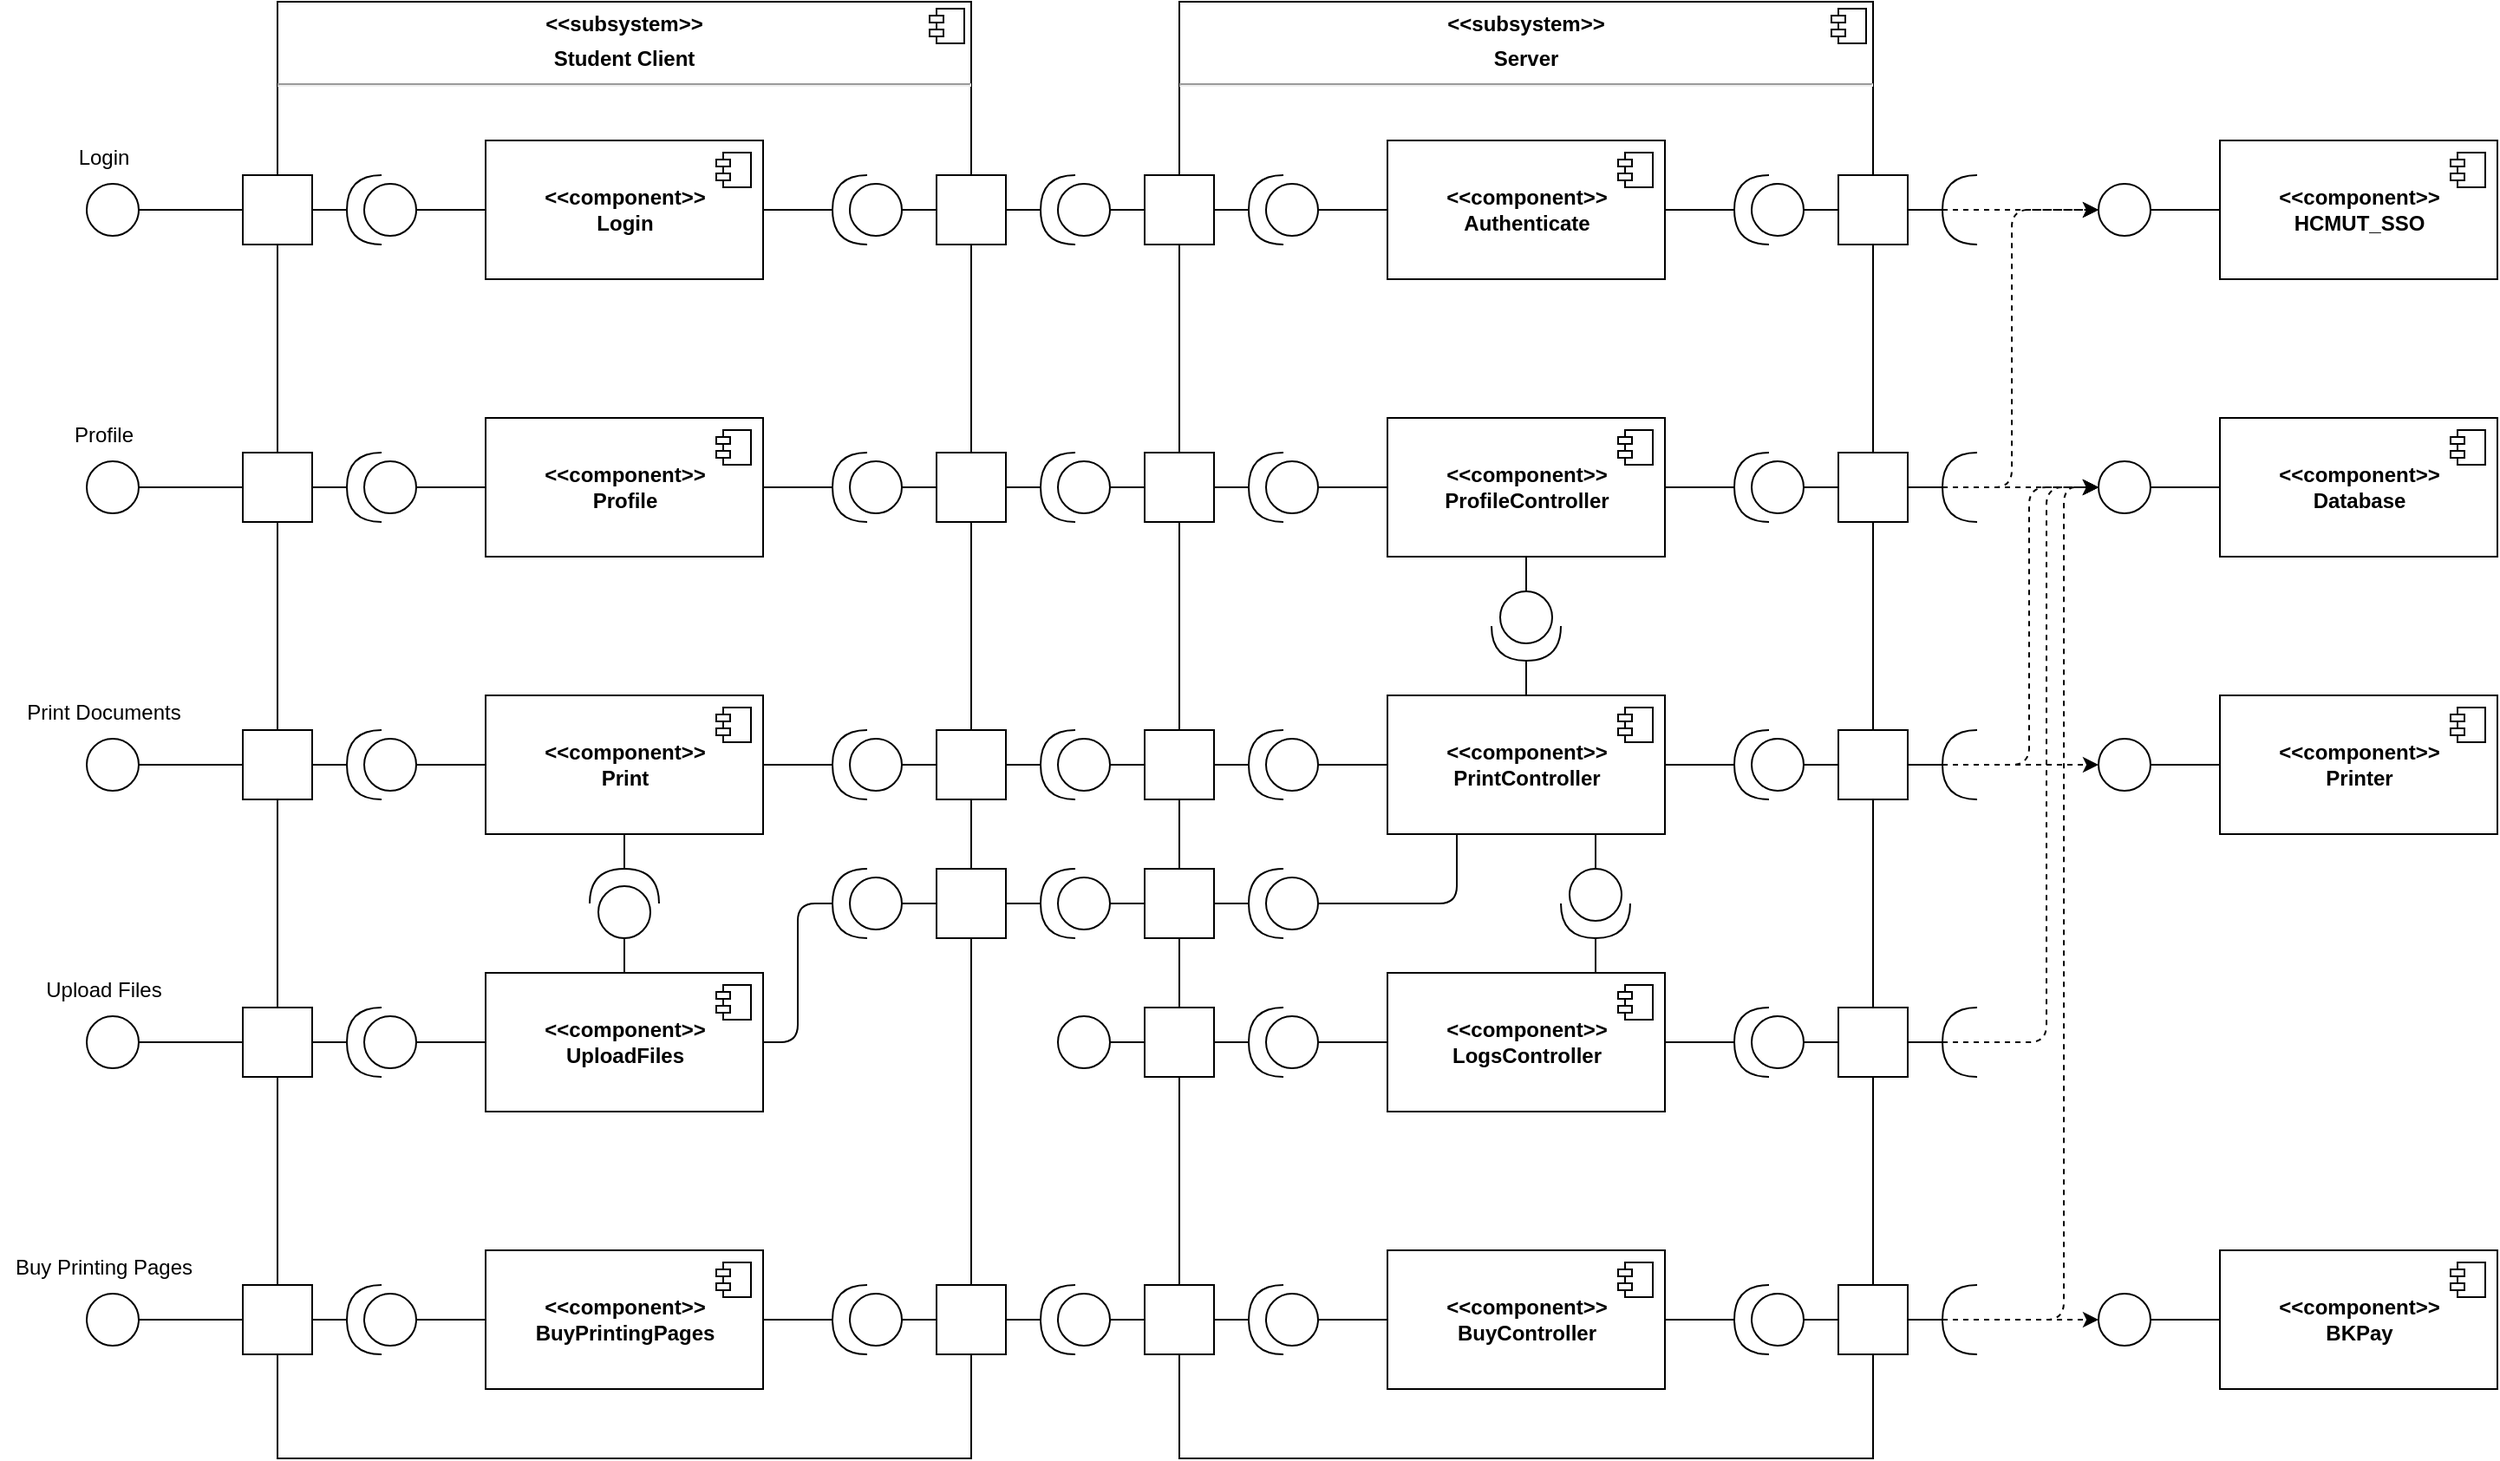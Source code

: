 <mxfile>
    <diagram id="AXV27YU2HHuoatuzpgJH" name="Page-1">
        <mxGraphModel dx="1357" dy="985" grid="1" gridSize="10" guides="1" tooltips="1" connect="1" arrows="1" fold="1" page="1" pageScale="1" pageWidth="850" pageHeight="1100" math="0" shadow="0">
            <root>
                <mxCell id="0"/>
                <mxCell id="1" parent="0"/>
                <mxCell id="79" value="&lt;p style=&quot;margin:0px;margin-top:6px;text-align:center;&quot;&gt;&lt;b&gt;&amp;lt;&amp;lt;subsystem&amp;gt;&amp;gt;&lt;/b&gt;&lt;/p&gt;&lt;p style=&quot;margin:0px;margin-top:6px;text-align:center;&quot;&gt;&lt;b&gt;Server&lt;/b&gt;&lt;/p&gt;&lt;hr&gt;&lt;p style=&quot;margin:0px;margin-left:8px;&quot;&gt;&lt;br&gt;&lt;/p&gt;" style="align=left;overflow=fill;html=1;dropTarget=0;fillColor=none;" parent="1" vertex="1">
                    <mxGeometry x="680" y="200" width="400" height="840" as="geometry"/>
                </mxCell>
                <mxCell id="80" value="" style="shape=component;jettyWidth=8;jettyHeight=4;" parent="79" vertex="1">
                    <mxGeometry x="1" width="20" height="20" relative="1" as="geometry">
                        <mxPoint x="-24" y="4" as="offset"/>
                    </mxGeometry>
                </mxCell>
                <mxCell id="24" value="&lt;p style=&quot;margin:0px;margin-top:6px;text-align:center;&quot;&gt;&lt;b&gt;&amp;lt;&amp;lt;subsystem&amp;gt;&amp;gt;&lt;/b&gt;&lt;/p&gt;&lt;p style=&quot;margin:0px;margin-top:6px;text-align:center;&quot;&gt;&lt;b&gt;Student Client&lt;/b&gt;&lt;/p&gt;&lt;hr&gt;&lt;p style=&quot;margin:0px;margin-left:8px;&quot;&gt;&lt;br&gt;&lt;/p&gt;" style="align=left;overflow=fill;html=1;dropTarget=0;fillColor=none;" parent="1" vertex="1">
                    <mxGeometry x="160" y="200" width="400" height="840" as="geometry"/>
                </mxCell>
                <mxCell id="25" value="" style="shape=component;jettyWidth=8;jettyHeight=4;" parent="24" vertex="1">
                    <mxGeometry x="1" width="20" height="20" relative="1" as="geometry">
                        <mxPoint x="-24" y="4" as="offset"/>
                    </mxGeometry>
                </mxCell>
                <mxCell id="163" style="edgeStyle=none;html=1;exitX=1;exitY=0.5;exitDx=0;exitDy=0;entryX=1;entryY=0.5;entryDx=0;entryDy=0;entryPerimeter=0;endArrow=none;endFill=0;" parent="1" source="26" target="157" edge="1">
                    <mxGeometry relative="1" as="geometry"/>
                </mxCell>
                <mxCell id="26" value="&lt;b&gt;&amp;lt;&amp;lt;component&amp;gt;&amp;gt;&lt;br&gt;Profile&lt;br&gt;&lt;/b&gt;" style="html=1;dropTarget=0;fillColor=default;" parent="1" vertex="1">
                    <mxGeometry x="280" y="440" width="160" height="80" as="geometry"/>
                </mxCell>
                <mxCell id="27" value="" style="shape=module;jettyWidth=8;jettyHeight=4;fillColor=none;" parent="26" vertex="1">
                    <mxGeometry x="1" width="20" height="20" relative="1" as="geometry">
                        <mxPoint x="-27" y="7" as="offset"/>
                    </mxGeometry>
                </mxCell>
                <mxCell id="85" style="edgeStyle=none;html=1;exitX=0;exitY=0.5;exitDx=0;exitDy=0;entryX=1;entryY=0.5;entryDx=0;entryDy=0;endArrow=none;endFill=0;" parent="1" source="53" target="81" edge="1">
                    <mxGeometry relative="1" as="geometry"/>
                </mxCell>
                <mxCell id="119" style="edgeStyle=none;html=1;exitX=1;exitY=0.5;exitDx=0;exitDy=0;entryX=1;entryY=0.5;entryDx=0;entryDy=0;entryPerimeter=0;endArrow=none;endFill=0;" parent="1" source="53" target="111" edge="1">
                    <mxGeometry relative="1" as="geometry"/>
                </mxCell>
                <mxCell id="53" value="&lt;b&gt;&amp;lt;&amp;lt;component&amp;gt;&amp;gt;&lt;br&gt;Login&lt;br&gt;&lt;/b&gt;" style="html=1;dropTarget=0;fillColor=default;" parent="1" vertex="1">
                    <mxGeometry x="280" y="280" width="160" height="80" as="geometry"/>
                </mxCell>
                <mxCell id="54" value="" style="shape=module;jettyWidth=8;jettyHeight=4;fillColor=none;" parent="53" vertex="1">
                    <mxGeometry x="1" width="20" height="20" relative="1" as="geometry">
                        <mxPoint x="-27" y="7" as="offset"/>
                    </mxGeometry>
                </mxCell>
                <mxCell id="0az15OCpwKRw76ZzJZ8A-278" style="edgeStyle=none;html=1;exitX=1;exitY=0.5;exitDx=0;exitDy=0;entryX=1;entryY=0.5;entryDx=0;entryDy=0;entryPerimeter=0;endArrow=none;endFill=0;" parent="1" source="55" target="0az15OCpwKRw76ZzJZ8A-273" edge="1">
                    <mxGeometry relative="1" as="geometry">
                        <Array as="points">
                            <mxPoint x="460" y="800"/>
                            <mxPoint x="460" y="720"/>
                        </Array>
                    </mxGeometry>
                </mxCell>
                <mxCell id="55" value="&lt;b&gt;&amp;lt;&amp;lt;component&amp;gt;&amp;gt;&lt;br&gt;UploadFiles&lt;br&gt;&lt;/b&gt;" style="html=1;dropTarget=0;fillColor=default;" parent="1" vertex="1">
                    <mxGeometry x="280" y="760" width="160" height="80" as="geometry"/>
                </mxCell>
                <mxCell id="56" value="" style="shape=module;jettyWidth=8;jettyHeight=4;fillColor=none;" parent="55" vertex="1">
                    <mxGeometry x="1" width="20" height="20" relative="1" as="geometry">
                        <mxPoint x="-27" y="7" as="offset"/>
                    </mxGeometry>
                </mxCell>
                <mxCell id="235" style="edgeStyle=none;html=1;exitX=1;exitY=0.5;exitDx=0;exitDy=0;entryX=1;entryY=0.5;entryDx=0;entryDy=0;entryPerimeter=0;endArrow=none;endFill=0;" parent="1" source="57" target="230" edge="1">
                    <mxGeometry relative="1" as="geometry"/>
                </mxCell>
                <mxCell id="57" value="&lt;b&gt;&amp;lt;&amp;lt;component&amp;gt;&amp;gt;&lt;br&gt;BuyPrintingPages&lt;br&gt;&lt;/b&gt;" style="html=1;dropTarget=0;fillColor=default;" parent="1" vertex="1">
                    <mxGeometry x="280" y="920" width="160" height="80" as="geometry"/>
                </mxCell>
                <mxCell id="58" value="" style="shape=module;jettyWidth=8;jettyHeight=4;fillColor=none;" parent="57" vertex="1">
                    <mxGeometry x="1" width="20" height="20" relative="1" as="geometry">
                        <mxPoint x="-27" y="7" as="offset"/>
                    </mxGeometry>
                </mxCell>
                <mxCell id="59" value="&lt;b&gt;&amp;lt;&amp;lt;component&amp;gt;&amp;gt;&lt;br&gt;Printer&lt;br&gt;&lt;/b&gt;" style="html=1;dropTarget=0;fillColor=default;" parent="1" vertex="1">
                    <mxGeometry x="1280" y="600" width="160" height="80" as="geometry"/>
                </mxCell>
                <mxCell id="60" value="" style="shape=module;jettyWidth=8;jettyHeight=4;fillColor=none;" parent="59" vertex="1">
                    <mxGeometry x="1" width="20" height="20" relative="1" as="geometry">
                        <mxPoint x="-27" y="7" as="offset"/>
                    </mxGeometry>
                </mxCell>
                <mxCell id="63" value="&lt;b&gt;&amp;lt;&amp;lt;component&amp;gt;&amp;gt;&lt;br&gt;HCMUT_SSO&lt;br&gt;&lt;/b&gt;" style="html=1;dropTarget=0;fillColor=default;" parent="1" vertex="1">
                    <mxGeometry x="1280" y="280" width="160" height="80" as="geometry"/>
                </mxCell>
                <mxCell id="64" value="" style="shape=module;jettyWidth=8;jettyHeight=4;fillColor=none;" parent="63" vertex="1">
                    <mxGeometry x="1" width="20" height="20" relative="1" as="geometry">
                        <mxPoint x="-27" y="7" as="offset"/>
                    </mxGeometry>
                </mxCell>
                <mxCell id="77" value="&lt;b&gt;&amp;lt;&amp;lt;component&amp;gt;&amp;gt;&lt;br&gt;Database&lt;br&gt;&lt;/b&gt;" style="html=1;dropTarget=0;fillColor=default;" parent="1" vertex="1">
                    <mxGeometry x="1280" y="440" width="160" height="80" as="geometry"/>
                </mxCell>
                <mxCell id="78" value="" style="shape=module;jettyWidth=8;jettyHeight=4;fillColor=none;" parent="77" vertex="1">
                    <mxGeometry x="1" width="20" height="20" relative="1" as="geometry">
                        <mxPoint x="-27" y="7" as="offset"/>
                    </mxGeometry>
                </mxCell>
                <mxCell id="81" value="" style="ellipse;fillColor=default;" parent="1" vertex="1">
                    <mxGeometry x="210" y="305" width="30" height="30" as="geometry"/>
                </mxCell>
                <mxCell id="103" style="edgeStyle=none;html=1;exitX=1;exitY=0.5;exitDx=0;exitDy=0;entryX=1;entryY=0.5;entryDx=0;entryDy=0;entryPerimeter=0;endArrow=none;endFill=0;" parent="1" source="83" target="102" edge="1">
                    <mxGeometry relative="1" as="geometry"/>
                </mxCell>
                <mxCell id="83" value="" style="fontStyle=0;labelPosition=right;verticalLabelPosition=middle;align=left;verticalAlign=middle;spacingLeft=2;fillColor=default;" parent="1" vertex="1">
                    <mxGeometry x="140" y="300" width="40" height="40" as="geometry"/>
                </mxCell>
                <mxCell id="87" style="edgeStyle=none;html=1;exitX=1;exitY=0.5;exitDx=0;exitDy=0;entryX=0;entryY=0.5;entryDx=0;entryDy=0;endArrow=none;endFill=0;" parent="1" source="86" target="83" edge="1">
                    <mxGeometry relative="1" as="geometry"/>
                </mxCell>
                <mxCell id="86" value="" style="ellipse;fillColor=default;" parent="1" vertex="1">
                    <mxGeometry x="50" y="305" width="30" height="30" as="geometry"/>
                </mxCell>
                <mxCell id="89" value="Login" style="text;html=1;strokeColor=none;fillColor=none;align=center;verticalAlign=middle;whiteSpace=wrap;rounded=0;" parent="1" vertex="1">
                    <mxGeometry x="20" y="280" width="80" height="20" as="geometry"/>
                </mxCell>
                <mxCell id="131" style="edgeStyle=none;html=1;exitX=1;exitY=0.5;exitDx=0;exitDy=0;entryX=1;entryY=0.5;entryDx=0;entryDy=0;entryPerimeter=0;endArrow=none;endFill=0;" parent="1" source="90" target="129" edge="1">
                    <mxGeometry relative="1" as="geometry"/>
                </mxCell>
                <mxCell id="90" value="&lt;b&gt;&amp;lt;&amp;lt;component&amp;gt;&amp;gt;&lt;br&gt;Authenticate&lt;br&gt;&lt;/b&gt;" style="html=1;dropTarget=0;fillColor=default;" parent="1" vertex="1">
                    <mxGeometry x="800" y="280" width="160" height="80" as="geometry"/>
                </mxCell>
                <mxCell id="91" value="" style="shape=module;jettyWidth=8;jettyHeight=4;fillColor=none;" parent="90" vertex="1">
                    <mxGeometry x="1" width="20" height="20" relative="1" as="geometry">
                        <mxPoint x="-27" y="7" as="offset"/>
                    </mxGeometry>
                </mxCell>
                <mxCell id="146" style="edgeStyle=none;html=1;exitX=1;exitY=0.5;exitDx=0;exitDy=0;entryX=1;entryY=0.5;entryDx=0;entryDy=0;entryPerimeter=0;endArrow=none;endFill=0;" parent="1" source="92" target="138" edge="1">
                    <mxGeometry relative="1" as="geometry"/>
                </mxCell>
                <mxCell id="SMp1LWV9cQDmy58j6l2P-280" style="edgeStyle=none;html=1;exitX=0.5;exitY=1;exitDx=0;exitDy=0;entryX=0.5;entryY=0;entryDx=0;entryDy=0;endArrow=none;endFill=0;" edge="1" parent="1" source="92" target="SMp1LWV9cQDmy58j6l2P-277">
                    <mxGeometry relative="1" as="geometry"/>
                </mxCell>
                <mxCell id="92" value="&lt;b&gt;&amp;lt;&amp;lt;component&amp;gt;&amp;gt;&lt;br&gt;ProfileController&lt;br&gt;&lt;/b&gt;" style="html=1;dropTarget=0;fillColor=default;" parent="1" vertex="1">
                    <mxGeometry x="800" y="440" width="160" height="80" as="geometry"/>
                </mxCell>
                <mxCell id="93" value="" style="shape=module;jettyWidth=8;jettyHeight=4;fillColor=none;" parent="92" vertex="1">
                    <mxGeometry x="1" width="20" height="20" relative="1" as="geometry">
                        <mxPoint x="-27" y="7" as="offset"/>
                    </mxGeometry>
                </mxCell>
                <mxCell id="208" style="edgeStyle=none;html=1;exitX=1;exitY=0.5;exitDx=0;exitDy=0;entryX=1;entryY=0.5;entryDx=0;entryDy=0;entryPerimeter=0;endArrow=none;endFill=0;" parent="1" source="96" target="202" edge="1">
                    <mxGeometry relative="1" as="geometry"/>
                </mxCell>
                <mxCell id="250" style="edgeStyle=none;html=1;exitX=0.5;exitY=1;exitDx=0;exitDy=0;entryX=1;entryY=0.5;entryDx=0;entryDy=0;entryPerimeter=0;endArrow=none;endFill=0;" parent="1" source="96" target="249" edge="1">
                    <mxGeometry relative="1" as="geometry"/>
                </mxCell>
                <mxCell id="96" value="&lt;b&gt;&amp;lt;&amp;lt;component&amp;gt;&amp;gt;&lt;br&gt;Print&lt;br&gt;&lt;/b&gt;" style="html=1;dropTarget=0;fillColor=default;" parent="1" vertex="1">
                    <mxGeometry x="280" y="600" width="160" height="80" as="geometry"/>
                </mxCell>
                <mxCell id="97" value="" style="shape=module;jettyWidth=8;jettyHeight=4;fillColor=none;" parent="96" vertex="1">
                    <mxGeometry x="1" width="20" height="20" relative="1" as="geometry">
                        <mxPoint x="-27" y="7" as="offset"/>
                    </mxGeometry>
                </mxCell>
                <mxCell id="98" value="&lt;b&gt;&amp;lt;&amp;lt;component&amp;gt;&amp;gt;&lt;br&gt;BKPay&lt;br&gt;&lt;/b&gt;" style="html=1;dropTarget=0;fillColor=default;" parent="1" vertex="1">
                    <mxGeometry x="1280" y="920" width="160" height="80" as="geometry"/>
                </mxCell>
                <mxCell id="99" value="" style="shape=module;jettyWidth=8;jettyHeight=4;fillColor=none;" parent="98" vertex="1">
                    <mxGeometry x="1" width="20" height="20" relative="1" as="geometry">
                        <mxPoint x="-27" y="7" as="offset"/>
                    </mxGeometry>
                </mxCell>
                <mxCell id="2-fs6eQK2Ja-W9NaN3FV-267" style="edgeStyle=none;html=1;exitX=1;exitY=0.5;exitDx=0;exitDy=0;entryX=1;entryY=0.5;entryDx=0;entryDy=0;entryPerimeter=0;endArrow=none;endFill=0;" parent="1" source="100" target="215" edge="1">
                    <mxGeometry relative="1" as="geometry"/>
                </mxCell>
                <mxCell id="0az15OCpwKRw76ZzJZ8A-283" style="edgeStyle=none;html=1;exitX=0.25;exitY=1;exitDx=0;exitDy=0;entryX=1;entryY=0.5;entryDx=0;entryDy=0;endArrow=none;endFill=0;" parent="1" source="100" target="0az15OCpwKRw76ZzJZ8A-274" edge="1">
                    <mxGeometry relative="1" as="geometry">
                        <mxPoint x="840" y="700.0" as="targetPoint"/>
                        <Array as="points">
                            <mxPoint x="840" y="720"/>
                        </Array>
                    </mxGeometry>
                </mxCell>
                <mxCell id="1Eh9RuGfkaI3iVmWHoyD-279" style="edgeStyle=none;html=1;exitX=0.75;exitY=1;exitDx=0;exitDy=0;entryX=0.5;entryY=0;entryDx=0;entryDy=0;endArrow=none;endFill=0;" edge="1" parent="1" source="100" target="1Eh9RuGfkaI3iVmWHoyD-277">
                    <mxGeometry relative="1" as="geometry"/>
                </mxCell>
                <mxCell id="100" value="&lt;b&gt;&amp;lt;&amp;lt;component&amp;gt;&amp;gt;&lt;br&gt;PrintController&lt;br&gt;&lt;/b&gt;" style="html=1;dropTarget=0;fillColor=default;" parent="1" vertex="1">
                    <mxGeometry x="800" y="600" width="160" height="80" as="geometry"/>
                </mxCell>
                <mxCell id="101" value="" style="shape=module;jettyWidth=8;jettyHeight=4;fillColor=none;" parent="100" vertex="1">
                    <mxGeometry x="1" width="20" height="20" relative="1" as="geometry">
                        <mxPoint x="-27" y="7" as="offset"/>
                    </mxGeometry>
                </mxCell>
                <mxCell id="102" value="" style="shape=requiredInterface;html=1;verticalLabelPosition=bottom;sketch=0;fillColor=default;direction=west;" parent="1" vertex="1">
                    <mxGeometry x="200" y="300" width="20" height="40" as="geometry"/>
                </mxCell>
                <mxCell id="147" style="edgeStyle=none;html=1;exitX=1;exitY=0.5;exitDx=0;exitDy=0;entryX=0;entryY=0.5;entryDx=0;entryDy=0;endArrow=none;endFill=0;" parent="1" source="104" target="120" edge="1">
                    <mxGeometry relative="1" as="geometry"/>
                </mxCell>
                <mxCell id="104" value="" style="ellipse;fillColor=default;" parent="1" vertex="1">
                    <mxGeometry x="610" y="305" width="30" height="30" as="geometry"/>
                </mxCell>
                <mxCell id="105" style="edgeStyle=none;html=1;exitX=1;exitY=0.5;exitDx=0;exitDy=0;entryX=1;entryY=0.5;entryDx=0;entryDy=0;entryPerimeter=0;endArrow=none;endFill=0;" parent="1" source="106" target="110" edge="1">
                    <mxGeometry relative="1" as="geometry"/>
                </mxCell>
                <mxCell id="106" value="" style="fontStyle=0;labelPosition=right;verticalLabelPosition=middle;align=left;verticalAlign=middle;spacingLeft=2;fillColor=default;" parent="1" vertex="1">
                    <mxGeometry x="540" y="300" width="40" height="40" as="geometry"/>
                </mxCell>
                <mxCell id="107" style="edgeStyle=none;html=1;exitX=1;exitY=0.5;exitDx=0;exitDy=0;entryX=0;entryY=0.5;entryDx=0;entryDy=0;endArrow=none;endFill=0;" parent="1" source="108" target="106" edge="1">
                    <mxGeometry relative="1" as="geometry"/>
                </mxCell>
                <mxCell id="108" value="" style="ellipse;fillColor=default;" parent="1" vertex="1">
                    <mxGeometry x="490" y="305" width="30" height="30" as="geometry"/>
                </mxCell>
                <mxCell id="110" value="" style="shape=requiredInterface;html=1;verticalLabelPosition=bottom;sketch=0;fillColor=default;direction=west;" parent="1" vertex="1">
                    <mxGeometry x="600" y="300" width="20" height="40" as="geometry"/>
                </mxCell>
                <mxCell id="111" value="" style="shape=requiredInterface;html=1;verticalLabelPosition=bottom;sketch=0;fillColor=default;direction=west;" parent="1" vertex="1">
                    <mxGeometry x="480" y="300" width="20" height="40" as="geometry"/>
                </mxCell>
                <mxCell id="148" style="edgeStyle=none;html=1;exitX=1;exitY=0.5;exitDx=0;exitDy=0;entryX=1;entryY=0.5;entryDx=0;entryDy=0;entryPerimeter=0;endArrow=none;endFill=0;" parent="1" source="120" target="122" edge="1">
                    <mxGeometry relative="1" as="geometry"/>
                </mxCell>
                <mxCell id="120" value="" style="fontStyle=0;labelPosition=right;verticalLabelPosition=middle;align=left;verticalAlign=middle;spacingLeft=2;fillColor=default;" parent="1" vertex="1">
                    <mxGeometry x="660" y="300" width="40" height="40" as="geometry"/>
                </mxCell>
                <mxCell id="130" style="edgeStyle=none;html=1;exitX=1;exitY=0.5;exitDx=0;exitDy=0;endArrow=none;endFill=0;entryX=0;entryY=0.5;entryDx=0;entryDy=0;" parent="1" source="121" target="90" edge="1">
                    <mxGeometry relative="1" as="geometry">
                        <mxPoint x="640" y="360" as="targetPoint"/>
                    </mxGeometry>
                </mxCell>
                <mxCell id="121" value="" style="ellipse;fillColor=default;" parent="1" vertex="1">
                    <mxGeometry x="730" y="305" width="30" height="30" as="geometry"/>
                </mxCell>
                <mxCell id="122" value="" style="shape=requiredInterface;html=1;verticalLabelPosition=bottom;sketch=0;fillColor=default;direction=west;" parent="1" vertex="1">
                    <mxGeometry x="720" y="300" width="20" height="40" as="geometry"/>
                </mxCell>
                <mxCell id="132" style="edgeStyle=none;html=1;exitX=1;exitY=0.5;exitDx=0;exitDy=0;entryX=0;entryY=0.5;entryDx=0;entryDy=0;endArrow=none;endFill=0;" parent="1" source="123" target="63" edge="1">
                    <mxGeometry relative="1" as="geometry"/>
                </mxCell>
                <mxCell id="123" value="" style="ellipse;fillColor=default;" parent="1" vertex="1">
                    <mxGeometry x="1210" y="305" width="30" height="30" as="geometry"/>
                </mxCell>
                <mxCell id="124" style="edgeStyle=none;html=1;exitX=1;exitY=0.5;exitDx=0;exitDy=0;entryX=1;entryY=0.5;entryDx=0;entryDy=0;entryPerimeter=0;endArrow=none;endFill=0;" parent="1" source="125" target="128" edge="1">
                    <mxGeometry relative="1" as="geometry"/>
                </mxCell>
                <mxCell id="125" value="" style="fontStyle=0;labelPosition=right;verticalLabelPosition=middle;align=left;verticalAlign=middle;spacingLeft=2;fillColor=default;" parent="1" vertex="1">
                    <mxGeometry x="1060" y="300" width="40" height="40" as="geometry"/>
                </mxCell>
                <mxCell id="126" style="edgeStyle=none;html=1;exitX=1;exitY=0.5;exitDx=0;exitDy=0;entryX=0;entryY=0.5;entryDx=0;entryDy=0;endArrow=none;endFill=0;" parent="1" source="127" target="125" edge="1">
                    <mxGeometry relative="1" as="geometry"/>
                </mxCell>
                <mxCell id="127" value="" style="ellipse;fillColor=default;" parent="1" vertex="1">
                    <mxGeometry x="1010" y="305" width="30" height="30" as="geometry"/>
                </mxCell>
                <mxCell id="128" value="" style="shape=requiredInterface;html=1;verticalLabelPosition=bottom;sketch=0;fillColor=default;direction=west;" parent="1" vertex="1">
                    <mxGeometry x="1120" y="300" width="20" height="40" as="geometry"/>
                </mxCell>
                <mxCell id="129" value="" style="shape=requiredInterface;html=1;verticalLabelPosition=bottom;sketch=0;fillColor=default;direction=west;" parent="1" vertex="1">
                    <mxGeometry x="1000" y="300" width="20" height="40" as="geometry"/>
                </mxCell>
                <mxCell id="133" style="edgeStyle=none;html=1;exitX=1;exitY=0.5;exitDx=0;exitDy=0;entryX=1;entryY=0.5;entryDx=0;entryDy=0;entryPerimeter=0;endArrow=none;endFill=0;" parent="1" source="134" target="137" edge="1">
                    <mxGeometry relative="1" as="geometry"/>
                </mxCell>
                <mxCell id="134" value="" style="fontStyle=0;labelPosition=right;verticalLabelPosition=middle;align=left;verticalAlign=middle;spacingLeft=2;fillColor=default;" parent="1" vertex="1">
                    <mxGeometry x="1060" y="460" width="40" height="40" as="geometry"/>
                </mxCell>
                <mxCell id="135" style="edgeStyle=none;html=1;exitX=1;exitY=0.5;exitDx=0;exitDy=0;entryX=0;entryY=0.5;entryDx=0;entryDy=0;endArrow=none;endFill=0;" parent="1" source="136" target="134" edge="1">
                    <mxGeometry relative="1" as="geometry"/>
                </mxCell>
                <mxCell id="136" value="" style="ellipse;fillColor=default;" parent="1" vertex="1">
                    <mxGeometry x="1010" y="465" width="30" height="30" as="geometry"/>
                </mxCell>
                <mxCell id="137" value="" style="shape=requiredInterface;html=1;verticalLabelPosition=bottom;sketch=0;fillColor=default;direction=west;" parent="1" vertex="1">
                    <mxGeometry x="1120" y="460" width="20" height="40" as="geometry"/>
                </mxCell>
                <mxCell id="138" value="" style="shape=requiredInterface;html=1;verticalLabelPosition=bottom;sketch=0;fillColor=default;direction=west;" parent="1" vertex="1">
                    <mxGeometry x="1000" y="460" width="20" height="40" as="geometry"/>
                </mxCell>
                <mxCell id="139" style="edgeStyle=none;html=1;exitX=1;exitY=0.5;exitDx=0;exitDy=0;endArrow=none;endFill=0;entryX=0;entryY=0.5;entryDx=0;entryDy=0;" parent="1" source="140" target="77" edge="1">
                    <mxGeometry relative="1" as="geometry">
                        <mxPoint x="1240" y="440" as="targetPoint"/>
                    </mxGeometry>
                </mxCell>
                <mxCell id="140" value="" style="ellipse;fillColor=default;" parent="1" vertex="1">
                    <mxGeometry x="1210" y="465" width="30" height="30" as="geometry"/>
                </mxCell>
                <mxCell id="143" value="" style="endArrow=classic;dashed=1;html=1;endFill=1;exitX=1;exitY=0.5;exitDx=0;exitDy=0;exitPerimeter=0;entryX=0;entryY=0.5;entryDx=0;entryDy=0;" parent="1" source="137" target="140" edge="1">
                    <mxGeometry width="50" height="50" relative="1" as="geometry">
                        <mxPoint x="1120" y="400" as="sourcePoint"/>
                        <mxPoint x="1200" y="400" as="targetPoint"/>
                    </mxGeometry>
                </mxCell>
                <mxCell id="144" value="" style="endArrow=classic;dashed=1;html=1;endFill=1;exitX=1;exitY=0.5;exitDx=0;exitDy=0;exitPerimeter=0;entryX=0;entryY=0.5;entryDx=0;entryDy=0;" parent="1" source="128" target="123" edge="1">
                    <mxGeometry width="50" height="50" relative="1" as="geometry">
                        <mxPoint x="1130" y="490" as="sourcePoint"/>
                        <mxPoint x="1220" y="490" as="targetPoint"/>
                    </mxGeometry>
                </mxCell>
                <mxCell id="145" value="" style="endArrow=classic;dashed=1;html=1;endFill=1;exitX=1;exitY=0.5;exitDx=0;exitDy=0;exitPerimeter=0;entryX=0;entryY=0.5;entryDx=0;entryDy=0;" parent="1" source="137" target="123" edge="1">
                    <mxGeometry width="50" height="50" relative="1" as="geometry">
                        <mxPoint x="1130" y="490" as="sourcePoint"/>
                        <mxPoint x="1220" y="490" as="targetPoint"/>
                        <Array as="points">
                            <mxPoint x="1160" y="480"/>
                            <mxPoint x="1160" y="320"/>
                        </Array>
                    </mxGeometry>
                </mxCell>
                <mxCell id="150" style="edgeStyle=none;html=1;exitX=1;exitY=0.5;exitDx=0;exitDy=0;entryX=0;entryY=0.5;entryDx=0;entryDy=0;endArrow=none;endFill=0;" parent="1" source="151" target="159" edge="1">
                    <mxGeometry relative="1" as="geometry"/>
                </mxCell>
                <mxCell id="151" value="" style="ellipse;fillColor=default;" parent="1" vertex="1">
                    <mxGeometry x="610" y="465" width="30" height="30" as="geometry"/>
                </mxCell>
                <mxCell id="152" style="edgeStyle=none;html=1;exitX=1;exitY=0.5;exitDx=0;exitDy=0;entryX=1;entryY=0.5;entryDx=0;entryDy=0;entryPerimeter=0;endArrow=none;endFill=0;" parent="1" source="153" target="156" edge="1">
                    <mxGeometry relative="1" as="geometry"/>
                </mxCell>
                <mxCell id="153" value="" style="fontStyle=0;labelPosition=right;verticalLabelPosition=middle;align=left;verticalAlign=middle;spacingLeft=2;fillColor=default;" parent="1" vertex="1">
                    <mxGeometry x="540" y="460" width="40" height="40" as="geometry"/>
                </mxCell>
                <mxCell id="154" style="edgeStyle=none;html=1;exitX=1;exitY=0.5;exitDx=0;exitDy=0;entryX=0;entryY=0.5;entryDx=0;entryDy=0;endArrow=none;endFill=0;" parent="1" source="155" target="153" edge="1">
                    <mxGeometry relative="1" as="geometry"/>
                </mxCell>
                <mxCell id="155" value="" style="ellipse;fillColor=default;" parent="1" vertex="1">
                    <mxGeometry x="490" y="465" width="30" height="30" as="geometry"/>
                </mxCell>
                <mxCell id="156" value="" style="shape=requiredInterface;html=1;verticalLabelPosition=bottom;sketch=0;fillColor=default;direction=west;" parent="1" vertex="1">
                    <mxGeometry x="600" y="460" width="20" height="40" as="geometry"/>
                </mxCell>
                <mxCell id="157" value="" style="shape=requiredInterface;html=1;verticalLabelPosition=bottom;sketch=0;fillColor=default;direction=west;" parent="1" vertex="1">
                    <mxGeometry x="480" y="460" width="20" height="40" as="geometry"/>
                </mxCell>
                <mxCell id="158" style="edgeStyle=none;html=1;exitX=1;exitY=0.5;exitDx=0;exitDy=0;entryX=1;entryY=0.5;entryDx=0;entryDy=0;entryPerimeter=0;endArrow=none;endFill=0;" parent="1" source="159" target="162" edge="1">
                    <mxGeometry relative="1" as="geometry"/>
                </mxCell>
                <mxCell id="159" value="" style="fontStyle=0;labelPosition=right;verticalLabelPosition=middle;align=left;verticalAlign=middle;spacingLeft=2;fillColor=default;" parent="1" vertex="1">
                    <mxGeometry x="660" y="460" width="40" height="40" as="geometry"/>
                </mxCell>
                <mxCell id="160" style="edgeStyle=none;html=1;exitX=1;exitY=0.5;exitDx=0;exitDy=0;entryX=0;entryY=0.5;entryDx=0;entryDy=0;endArrow=none;endFill=0;" parent="1" source="161" target="92" edge="1">
                    <mxGeometry relative="1" as="geometry">
                        <mxPoint x="800" y="480" as="targetPoint"/>
                    </mxGeometry>
                </mxCell>
                <mxCell id="161" value="" style="ellipse;fillColor=default;" parent="1" vertex="1">
                    <mxGeometry x="730" y="465" width="30" height="30" as="geometry"/>
                </mxCell>
                <mxCell id="162" value="" style="shape=requiredInterface;html=1;verticalLabelPosition=bottom;sketch=0;fillColor=default;direction=west;" parent="1" vertex="1">
                    <mxGeometry x="720" y="460" width="20" height="40" as="geometry"/>
                </mxCell>
                <mxCell id="164" style="edgeStyle=none;html=1;exitX=0;exitY=0.5;exitDx=0;exitDy=0;entryX=1;entryY=0.5;entryDx=0;entryDy=0;endArrow=none;endFill=0;" parent="1" source="26" target="165" edge="1">
                    <mxGeometry relative="1" as="geometry">
                        <mxPoint x="280" y="480" as="sourcePoint"/>
                    </mxGeometry>
                </mxCell>
                <mxCell id="165" value="" style="ellipse;fillColor=default;" parent="1" vertex="1">
                    <mxGeometry x="210" y="465" width="30" height="30" as="geometry"/>
                </mxCell>
                <mxCell id="166" style="edgeStyle=none;html=1;exitX=1;exitY=0.5;exitDx=0;exitDy=0;entryX=1;entryY=0.5;entryDx=0;entryDy=0;entryPerimeter=0;endArrow=none;endFill=0;" parent="1" source="167" target="171" edge="1">
                    <mxGeometry relative="1" as="geometry"/>
                </mxCell>
                <mxCell id="167" value="" style="fontStyle=0;labelPosition=right;verticalLabelPosition=middle;align=left;verticalAlign=middle;spacingLeft=2;fillColor=default;" parent="1" vertex="1">
                    <mxGeometry x="140" y="460" width="40" height="40" as="geometry"/>
                </mxCell>
                <mxCell id="168" style="edgeStyle=none;html=1;exitX=1;exitY=0.5;exitDx=0;exitDy=0;entryX=0;entryY=0.5;entryDx=0;entryDy=0;endArrow=none;endFill=0;" parent="1" source="169" target="167" edge="1">
                    <mxGeometry relative="1" as="geometry"/>
                </mxCell>
                <mxCell id="169" value="" style="ellipse;fillColor=default;" parent="1" vertex="1">
                    <mxGeometry x="50" y="465" width="30" height="30" as="geometry"/>
                </mxCell>
                <mxCell id="170" value="Profile" style="text;html=1;strokeColor=none;fillColor=none;align=center;verticalAlign=middle;whiteSpace=wrap;rounded=0;" parent="1" vertex="1">
                    <mxGeometry x="20" y="440" width="80" height="20" as="geometry"/>
                </mxCell>
                <mxCell id="171" value="" style="shape=requiredInterface;html=1;verticalLabelPosition=bottom;sketch=0;fillColor=default;direction=west;" parent="1" vertex="1">
                    <mxGeometry x="200" y="460" width="20" height="40" as="geometry"/>
                </mxCell>
                <mxCell id="207" style="edgeStyle=none;html=1;exitX=1;exitY=0.5;exitDx=0;exitDy=0;entryX=0;entryY=0.5;entryDx=0;entryDy=0;endArrow=none;endFill=0;" parent="1" source="196" target="205" edge="1">
                    <mxGeometry relative="1" as="geometry"/>
                </mxCell>
                <mxCell id="196" value="" style="ellipse;fillColor=default;" parent="1" vertex="1">
                    <mxGeometry x="610" y="625" width="30" height="30" as="geometry"/>
                </mxCell>
                <mxCell id="197" style="edgeStyle=none;html=1;exitX=1;exitY=0.5;exitDx=0;exitDy=0;entryX=1;entryY=0.5;entryDx=0;entryDy=0;entryPerimeter=0;endArrow=none;endFill=0;" parent="1" source="198" target="201" edge="1">
                    <mxGeometry relative="1" as="geometry"/>
                </mxCell>
                <mxCell id="198" value="" style="fontStyle=0;labelPosition=right;verticalLabelPosition=middle;align=left;verticalAlign=middle;spacingLeft=2;fillColor=default;" parent="1" vertex="1">
                    <mxGeometry x="540" y="620" width="40" height="40" as="geometry"/>
                </mxCell>
                <mxCell id="199" style="edgeStyle=none;html=1;exitX=1;exitY=0.5;exitDx=0;exitDy=0;entryX=0;entryY=0.5;entryDx=0;entryDy=0;endArrow=none;endFill=0;" parent="1" source="200" target="198" edge="1">
                    <mxGeometry relative="1" as="geometry"/>
                </mxCell>
                <mxCell id="200" value="" style="ellipse;fillColor=default;" parent="1" vertex="1">
                    <mxGeometry x="490" y="625" width="30" height="30" as="geometry"/>
                </mxCell>
                <mxCell id="201" value="" style="shape=requiredInterface;html=1;verticalLabelPosition=bottom;sketch=0;fillColor=default;direction=west;" parent="1" vertex="1">
                    <mxGeometry x="600" y="620" width="20" height="40" as="geometry"/>
                </mxCell>
                <mxCell id="202" value="" style="shape=requiredInterface;html=1;verticalLabelPosition=bottom;sketch=0;fillColor=default;direction=west;" parent="1" vertex="1">
                    <mxGeometry x="480" y="620" width="20" height="40" as="geometry"/>
                </mxCell>
                <mxCell id="209" style="edgeStyle=none;html=1;exitX=1;exitY=0.5;exitDx=0;exitDy=0;entryX=0;entryY=0.5;entryDx=0;entryDy=0;endArrow=none;endFill=0;" parent="1" source="203" target="100" edge="1">
                    <mxGeometry relative="1" as="geometry"/>
                </mxCell>
                <mxCell id="203" value="" style="ellipse;fillColor=default;" parent="1" vertex="1">
                    <mxGeometry x="730" y="625" width="30" height="30" as="geometry"/>
                </mxCell>
                <mxCell id="204" style="edgeStyle=none;html=1;exitX=1;exitY=0.5;exitDx=0;exitDy=0;entryX=1;entryY=0.5;entryDx=0;entryDy=0;entryPerimeter=0;endArrow=none;endFill=0;" parent="1" source="205" target="206" edge="1">
                    <mxGeometry relative="1" as="geometry"/>
                </mxCell>
                <mxCell id="205" value="" style="fontStyle=0;labelPosition=right;verticalLabelPosition=middle;align=left;verticalAlign=middle;spacingLeft=2;fillColor=default;" parent="1" vertex="1">
                    <mxGeometry x="660" y="620" width="40" height="40" as="geometry"/>
                </mxCell>
                <mxCell id="206" value="" style="shape=requiredInterface;html=1;verticalLabelPosition=bottom;sketch=0;fillColor=default;direction=west;" parent="1" vertex="1">
                    <mxGeometry x="720" y="620" width="20" height="40" as="geometry"/>
                </mxCell>
                <mxCell id="210" style="edgeStyle=none;html=1;exitX=1;exitY=0.5;exitDx=0;exitDy=0;entryX=1;entryY=0.5;entryDx=0;entryDy=0;entryPerimeter=0;endArrow=none;endFill=0;" parent="1" source="211" target="214" edge="1">
                    <mxGeometry relative="1" as="geometry"/>
                </mxCell>
                <mxCell id="211" value="" style="fontStyle=0;labelPosition=right;verticalLabelPosition=middle;align=left;verticalAlign=middle;spacingLeft=2;fillColor=default;" parent="1" vertex="1">
                    <mxGeometry x="1060" y="620" width="40" height="40" as="geometry"/>
                </mxCell>
                <mxCell id="212" style="edgeStyle=none;html=1;exitX=1;exitY=0.5;exitDx=0;exitDy=0;entryX=0;entryY=0.5;entryDx=0;entryDy=0;endArrow=none;endFill=0;" parent="1" source="213" target="211" edge="1">
                    <mxGeometry relative="1" as="geometry"/>
                </mxCell>
                <mxCell id="213" value="" style="ellipse;fillColor=default;" parent="1" vertex="1">
                    <mxGeometry x="1010" y="625" width="30" height="30" as="geometry"/>
                </mxCell>
                <mxCell id="214" value="" style="shape=requiredInterface;html=1;verticalLabelPosition=bottom;sketch=0;fillColor=default;direction=west;" parent="1" vertex="1">
                    <mxGeometry x="1120" y="620" width="20" height="40" as="geometry"/>
                </mxCell>
                <mxCell id="215" value="" style="shape=requiredInterface;html=1;verticalLabelPosition=bottom;sketch=0;fillColor=default;direction=west;" parent="1" vertex="1">
                    <mxGeometry x="1000" y="620" width="20" height="40" as="geometry"/>
                </mxCell>
                <mxCell id="216" style="edgeStyle=none;html=1;exitX=1;exitY=0.5;exitDx=0;exitDy=0;entryX=1;entryY=0.5;entryDx=0;entryDy=0;entryPerimeter=0;endArrow=none;endFill=0;" parent="1" source="217" target="220" edge="1">
                    <mxGeometry relative="1" as="geometry"/>
                </mxCell>
                <mxCell id="217" value="" style="fontStyle=0;labelPosition=right;verticalLabelPosition=middle;align=left;verticalAlign=middle;spacingLeft=2;fillColor=default;" parent="1" vertex="1">
                    <mxGeometry x="1060" y="940" width="40" height="40" as="geometry"/>
                </mxCell>
                <mxCell id="218" style="edgeStyle=none;html=1;exitX=1;exitY=0.5;exitDx=0;exitDy=0;entryX=0;entryY=0.5;entryDx=0;entryDy=0;endArrow=none;endFill=0;" parent="1" source="219" target="217" edge="1">
                    <mxGeometry relative="1" as="geometry"/>
                </mxCell>
                <mxCell id="219" value="" style="ellipse;fillColor=default;" parent="1" vertex="1">
                    <mxGeometry x="1010" y="945" width="30" height="30" as="geometry"/>
                </mxCell>
                <mxCell id="220" value="" style="shape=requiredInterface;html=1;verticalLabelPosition=bottom;sketch=0;fillColor=default;direction=west;" parent="1" vertex="1">
                    <mxGeometry x="1120" y="940" width="20" height="40" as="geometry"/>
                </mxCell>
                <mxCell id="221" value="" style="shape=requiredInterface;html=1;verticalLabelPosition=bottom;sketch=0;fillColor=default;direction=west;" parent="1" vertex="1">
                    <mxGeometry x="1000" y="940" width="20" height="40" as="geometry"/>
                </mxCell>
                <mxCell id="238" style="edgeStyle=none;html=1;exitX=1;exitY=0.5;exitDx=0;exitDy=0;entryX=1;entryY=0.5;entryDx=0;entryDy=0;entryPerimeter=0;endArrow=none;endFill=0;" parent="1" source="222" target="221" edge="1">
                    <mxGeometry relative="1" as="geometry"/>
                </mxCell>
                <mxCell id="222" value="&lt;b&gt;&amp;lt;&amp;lt;component&amp;gt;&amp;gt;&lt;br&gt;BuyController&lt;br&gt;&lt;/b&gt;" style="html=1;dropTarget=0;fillColor=default;" parent="1" vertex="1">
                    <mxGeometry x="800" y="920" width="160" height="80" as="geometry"/>
                </mxCell>
                <mxCell id="223" value="" style="shape=module;jettyWidth=8;jettyHeight=4;fillColor=none;" parent="222" vertex="1">
                    <mxGeometry x="1" width="20" height="20" relative="1" as="geometry">
                        <mxPoint x="-27" y="7" as="offset"/>
                    </mxGeometry>
                </mxCell>
                <mxCell id="236" style="edgeStyle=none;html=1;exitX=1;exitY=0.5;exitDx=0;exitDy=0;entryX=0;entryY=0.5;entryDx=0;entryDy=0;endArrow=none;endFill=0;" parent="1" source="224" target="233" edge="1">
                    <mxGeometry relative="1" as="geometry"/>
                </mxCell>
                <mxCell id="224" value="" style="ellipse;fillColor=default;" parent="1" vertex="1">
                    <mxGeometry x="610" y="945" width="30" height="30" as="geometry"/>
                </mxCell>
                <mxCell id="225" style="edgeStyle=none;html=1;exitX=1;exitY=0.5;exitDx=0;exitDy=0;entryX=1;entryY=0.5;entryDx=0;entryDy=0;entryPerimeter=0;endArrow=none;endFill=0;" parent="1" source="226" target="229" edge="1">
                    <mxGeometry relative="1" as="geometry"/>
                </mxCell>
                <mxCell id="226" value="" style="fontStyle=0;labelPosition=right;verticalLabelPosition=middle;align=left;verticalAlign=middle;spacingLeft=2;fillColor=default;" parent="1" vertex="1">
                    <mxGeometry x="540" y="940" width="40" height="40" as="geometry"/>
                </mxCell>
                <mxCell id="227" style="edgeStyle=none;html=1;exitX=1;exitY=0.5;exitDx=0;exitDy=0;entryX=0;entryY=0.5;entryDx=0;entryDy=0;endArrow=none;endFill=0;" parent="1" source="228" target="226" edge="1">
                    <mxGeometry relative="1" as="geometry"/>
                </mxCell>
                <mxCell id="228" value="" style="ellipse;fillColor=default;" parent="1" vertex="1">
                    <mxGeometry x="490" y="945" width="30" height="30" as="geometry"/>
                </mxCell>
                <mxCell id="229" value="" style="shape=requiredInterface;html=1;verticalLabelPosition=bottom;sketch=0;fillColor=default;direction=west;" parent="1" vertex="1">
                    <mxGeometry x="600" y="940" width="20" height="40" as="geometry"/>
                </mxCell>
                <mxCell id="230" value="" style="shape=requiredInterface;html=1;verticalLabelPosition=bottom;sketch=0;fillColor=default;direction=west;" parent="1" vertex="1">
                    <mxGeometry x="480" y="940" width="20" height="40" as="geometry"/>
                </mxCell>
                <mxCell id="237" style="edgeStyle=none;html=1;exitX=1;exitY=0.5;exitDx=0;exitDy=0;entryX=0;entryY=0.5;entryDx=0;entryDy=0;endArrow=none;endFill=0;" parent="1" source="231" target="222" edge="1">
                    <mxGeometry relative="1" as="geometry"/>
                </mxCell>
                <mxCell id="231" value="" style="ellipse;fillColor=default;" parent="1" vertex="1">
                    <mxGeometry x="730" y="945" width="30" height="30" as="geometry"/>
                </mxCell>
                <mxCell id="232" style="edgeStyle=none;html=1;exitX=1;exitY=0.5;exitDx=0;exitDy=0;entryX=1;entryY=0.5;entryDx=0;entryDy=0;entryPerimeter=0;endArrow=none;endFill=0;" parent="1" source="233" target="234" edge="1">
                    <mxGeometry relative="1" as="geometry"/>
                </mxCell>
                <mxCell id="233" value="" style="fontStyle=0;labelPosition=right;verticalLabelPosition=middle;align=left;verticalAlign=middle;spacingLeft=2;fillColor=default;" parent="1" vertex="1">
                    <mxGeometry x="660" y="940" width="40" height="40" as="geometry"/>
                </mxCell>
                <mxCell id="234" value="" style="shape=requiredInterface;html=1;verticalLabelPosition=bottom;sketch=0;fillColor=default;direction=west;" parent="1" vertex="1">
                    <mxGeometry x="720" y="940" width="20" height="40" as="geometry"/>
                </mxCell>
                <mxCell id="240" style="edgeStyle=none;html=1;exitX=1;exitY=0.5;exitDx=0;exitDy=0;entryX=0;entryY=0.5;entryDx=0;entryDy=0;endArrow=none;endFill=0;" parent="1" source="239" target="59" edge="1">
                    <mxGeometry relative="1" as="geometry"/>
                </mxCell>
                <mxCell id="239" value="" style="ellipse;fillColor=default;" parent="1" vertex="1">
                    <mxGeometry x="1210" y="625" width="30" height="30" as="geometry"/>
                </mxCell>
                <mxCell id="242" style="edgeStyle=none;html=1;exitX=1;exitY=0.5;exitDx=0;exitDy=0;entryX=0;entryY=0.5;entryDx=0;entryDy=0;endArrow=none;endFill=0;" parent="1" source="241" target="98" edge="1">
                    <mxGeometry relative="1" as="geometry"/>
                </mxCell>
                <mxCell id="241" value="" style="ellipse;fillColor=default;" parent="1" vertex="1">
                    <mxGeometry x="1210" y="945" width="30" height="30" as="geometry"/>
                </mxCell>
                <mxCell id="243" value="" style="endArrow=classic;dashed=1;html=1;endFill=1;exitX=1;exitY=0.5;exitDx=0;exitDy=0;exitPerimeter=0;entryX=0;entryY=0.5;entryDx=0;entryDy=0;" parent="1" source="220" target="241" edge="1">
                    <mxGeometry width="50" height="50" relative="1" as="geometry">
                        <mxPoint x="1120" y="1000" as="sourcePoint"/>
                        <mxPoint x="1210.0" y="1000" as="targetPoint"/>
                    </mxGeometry>
                </mxCell>
                <mxCell id="245" value="" style="endArrow=classic;dashed=1;html=1;endFill=1;exitX=1;exitY=0.5;exitDx=0;exitDy=0;exitPerimeter=0;entryX=0;entryY=0.5;entryDx=0;entryDy=0;" parent="1" source="220" target="140" edge="1">
                    <mxGeometry width="50" height="50" relative="1" as="geometry">
                        <mxPoint x="1130" y="970" as="sourcePoint"/>
                        <mxPoint x="1220.0" y="970" as="targetPoint"/>
                        <Array as="points">
                            <mxPoint x="1190" y="960"/>
                            <mxPoint x="1190" y="480"/>
                        </Array>
                    </mxGeometry>
                </mxCell>
                <mxCell id="251" style="edgeStyle=none;html=1;exitX=0.5;exitY=1;exitDx=0;exitDy=0;entryX=0.5;entryY=0;entryDx=0;entryDy=0;endArrow=none;endFill=0;" parent="1" source="248" target="55" edge="1">
                    <mxGeometry relative="1" as="geometry"/>
                </mxCell>
                <mxCell id="248" value="" style="ellipse;fillColor=default;" parent="1" vertex="1">
                    <mxGeometry x="345" y="710" width="30" height="30" as="geometry"/>
                </mxCell>
                <mxCell id="249" value="" style="shape=requiredInterface;html=1;verticalLabelPosition=bottom;sketch=0;fillColor=default;direction=north;" parent="1" vertex="1">
                    <mxGeometry x="340" y="700" width="40" height="20" as="geometry"/>
                </mxCell>
                <mxCell id="266" style="edgeStyle=none;html=1;exitX=1;exitY=0.5;exitDx=0;exitDy=0;entryX=0;entryY=0.5;entryDx=0;entryDy=0;endArrow=none;endFill=0;" parent="1" source="252" target="96" edge="1">
                    <mxGeometry relative="1" as="geometry"/>
                </mxCell>
                <mxCell id="252" value="" style="ellipse;fillColor=default;" parent="1" vertex="1">
                    <mxGeometry x="210" y="625" width="30" height="30" as="geometry"/>
                </mxCell>
                <mxCell id="253" style="edgeStyle=none;html=1;exitX=1;exitY=0.5;exitDx=0;exitDy=0;entryX=1;entryY=0.5;entryDx=0;entryDy=0;entryPerimeter=0;endArrow=none;endFill=0;" parent="1" source="254" target="258" edge="1">
                    <mxGeometry relative="1" as="geometry"/>
                </mxCell>
                <mxCell id="254" value="" style="fontStyle=0;labelPosition=right;verticalLabelPosition=middle;align=left;verticalAlign=middle;spacingLeft=2;fillColor=default;" parent="1" vertex="1">
                    <mxGeometry x="140" y="620" width="40" height="40" as="geometry"/>
                </mxCell>
                <mxCell id="255" style="edgeStyle=none;html=1;exitX=1;exitY=0.5;exitDx=0;exitDy=0;entryX=0;entryY=0.5;entryDx=0;entryDy=0;endArrow=none;endFill=0;" parent="1" source="256" target="254" edge="1">
                    <mxGeometry relative="1" as="geometry"/>
                </mxCell>
                <mxCell id="256" value="" style="ellipse;fillColor=default;" parent="1" vertex="1">
                    <mxGeometry x="50" y="625" width="30" height="30" as="geometry"/>
                </mxCell>
                <mxCell id="257" value="Print Documents" style="text;html=1;strokeColor=none;fillColor=none;align=center;verticalAlign=middle;whiteSpace=wrap;rounded=0;" parent="1" vertex="1">
                    <mxGeometry y="600" width="120" height="20" as="geometry"/>
                </mxCell>
                <mxCell id="258" value="" style="shape=requiredInterface;html=1;verticalLabelPosition=bottom;sketch=0;fillColor=default;direction=west;" parent="1" vertex="1">
                    <mxGeometry x="200" y="620" width="20" height="40" as="geometry"/>
                </mxCell>
                <mxCell id="267" style="edgeStyle=none;html=1;exitX=1;exitY=0.5;exitDx=0;exitDy=0;entryX=0;entryY=0.5;entryDx=0;entryDy=0;endArrow=none;endFill=0;" parent="1" source="259" target="57" edge="1">
                    <mxGeometry relative="1" as="geometry"/>
                </mxCell>
                <mxCell id="259" value="" style="ellipse;fillColor=default;" parent="1" vertex="1">
                    <mxGeometry x="210" y="945" width="30" height="30" as="geometry"/>
                </mxCell>
                <mxCell id="260" style="edgeStyle=none;html=1;exitX=1;exitY=0.5;exitDx=0;exitDy=0;entryX=1;entryY=0.5;entryDx=0;entryDy=0;entryPerimeter=0;endArrow=none;endFill=0;" parent="1" source="261" target="265" edge="1">
                    <mxGeometry relative="1" as="geometry"/>
                </mxCell>
                <mxCell id="261" value="" style="fontStyle=0;labelPosition=right;verticalLabelPosition=middle;align=left;verticalAlign=middle;spacingLeft=2;fillColor=default;" parent="1" vertex="1">
                    <mxGeometry x="140" y="940" width="40" height="40" as="geometry"/>
                </mxCell>
                <mxCell id="262" style="edgeStyle=none;html=1;exitX=1;exitY=0.5;exitDx=0;exitDy=0;entryX=0;entryY=0.5;entryDx=0;entryDy=0;endArrow=none;endFill=0;" parent="1" source="263" target="261" edge="1">
                    <mxGeometry relative="1" as="geometry"/>
                </mxCell>
                <mxCell id="263" value="" style="ellipse;fillColor=default;" parent="1" vertex="1">
                    <mxGeometry x="50" y="945" width="30" height="30" as="geometry"/>
                </mxCell>
                <mxCell id="264" value="Buy Printing Pages" style="text;html=1;strokeColor=none;fillColor=none;align=center;verticalAlign=middle;whiteSpace=wrap;rounded=0;" parent="1" vertex="1">
                    <mxGeometry y="920" width="120" height="20" as="geometry"/>
                </mxCell>
                <mxCell id="265" value="" style="shape=requiredInterface;html=1;verticalLabelPosition=bottom;sketch=0;fillColor=default;direction=west;" parent="1" vertex="1">
                    <mxGeometry x="200" y="940" width="20" height="40" as="geometry"/>
                </mxCell>
                <mxCell id="2-fs6eQK2Ja-W9NaN3FV-269" value="" style="endArrow=classic;dashed=1;html=1;endFill=1;exitX=1;exitY=0.5;exitDx=0;exitDy=0;exitPerimeter=0;entryX=0;entryY=0.5;entryDx=0;entryDy=0;" parent="1" source="214" target="140" edge="1">
                    <mxGeometry width="50" height="50" relative="1" as="geometry">
                        <mxPoint x="1130.0" y="490" as="sourcePoint"/>
                        <mxPoint x="1220.0" y="490" as="targetPoint"/>
                        <Array as="points">
                            <mxPoint x="1170" y="640"/>
                            <mxPoint x="1170" y="480"/>
                        </Array>
                    </mxGeometry>
                </mxCell>
                <mxCell id="2-fs6eQK2Ja-W9NaN3FV-270" value="" style="endArrow=classic;dashed=1;html=1;endFill=1;exitX=1;exitY=0.5;exitDx=0;exitDy=0;exitPerimeter=0;entryX=0;entryY=0.5;entryDx=0;entryDy=0;" parent="1" source="214" target="239" edge="1">
                    <mxGeometry width="50" height="50" relative="1" as="geometry">
                        <mxPoint x="1130" y="490" as="sourcePoint"/>
                        <mxPoint x="1220" y="490" as="targetPoint"/>
                    </mxGeometry>
                </mxCell>
                <mxCell id="0az15OCpwKRw76ZzJZ8A-279" style="edgeStyle=none;html=1;exitX=1;exitY=0.5;exitDx=0;exitDy=0;entryX=0;entryY=0.5;entryDx=0;entryDy=0;endArrow=none;endFill=0;" parent="1" source="0az15OCpwKRw76ZzJZ8A-267" target="0az15OCpwKRw76ZzJZ8A-276" edge="1">
                    <mxGeometry relative="1" as="geometry"/>
                </mxCell>
                <mxCell id="0az15OCpwKRw76ZzJZ8A-267" value="" style="ellipse;fillColor=default;" parent="1" vertex="1">
                    <mxGeometry x="610" y="705" width="30" height="30" as="geometry"/>
                </mxCell>
                <mxCell id="0az15OCpwKRw76ZzJZ8A-268" style="edgeStyle=none;html=1;exitX=1;exitY=0.5;exitDx=0;exitDy=0;entryX=1;entryY=0.5;entryDx=0;entryDy=0;entryPerimeter=0;endArrow=none;endFill=0;" parent="1" source="0az15OCpwKRw76ZzJZ8A-269" target="0az15OCpwKRw76ZzJZ8A-272" edge="1">
                    <mxGeometry relative="1" as="geometry"/>
                </mxCell>
                <mxCell id="0az15OCpwKRw76ZzJZ8A-269" value="" style="fontStyle=0;labelPosition=right;verticalLabelPosition=middle;align=left;verticalAlign=middle;spacingLeft=2;fillColor=default;" parent="1" vertex="1">
                    <mxGeometry x="540" y="700" width="40" height="40" as="geometry"/>
                </mxCell>
                <mxCell id="0az15OCpwKRw76ZzJZ8A-270" style="edgeStyle=none;html=1;exitX=1;exitY=0.5;exitDx=0;exitDy=0;entryX=0;entryY=0.5;entryDx=0;entryDy=0;endArrow=none;endFill=0;" parent="1" source="0az15OCpwKRw76ZzJZ8A-271" target="0az15OCpwKRw76ZzJZ8A-269" edge="1">
                    <mxGeometry relative="1" as="geometry"/>
                </mxCell>
                <mxCell id="0az15OCpwKRw76ZzJZ8A-271" value="" style="ellipse;fillColor=default;" parent="1" vertex="1">
                    <mxGeometry x="490" y="705" width="30" height="30" as="geometry"/>
                </mxCell>
                <mxCell id="0az15OCpwKRw76ZzJZ8A-272" value="" style="shape=requiredInterface;html=1;verticalLabelPosition=bottom;sketch=0;fillColor=default;direction=west;" parent="1" vertex="1">
                    <mxGeometry x="600" y="700" width="20" height="40" as="geometry"/>
                </mxCell>
                <mxCell id="0az15OCpwKRw76ZzJZ8A-273" value="" style="shape=requiredInterface;html=1;verticalLabelPosition=bottom;sketch=0;fillColor=default;direction=west;" parent="1" vertex="1">
                    <mxGeometry x="480" y="700" width="20" height="40" as="geometry"/>
                </mxCell>
                <mxCell id="0az15OCpwKRw76ZzJZ8A-274" value="" style="ellipse;fillColor=default;" parent="1" vertex="1">
                    <mxGeometry x="730" y="705" width="30" height="30" as="geometry"/>
                </mxCell>
                <mxCell id="0az15OCpwKRw76ZzJZ8A-275" style="edgeStyle=none;html=1;exitX=1;exitY=0.5;exitDx=0;exitDy=0;entryX=1;entryY=0.5;entryDx=0;entryDy=0;entryPerimeter=0;endArrow=none;endFill=0;" parent="1" source="0az15OCpwKRw76ZzJZ8A-276" target="0az15OCpwKRw76ZzJZ8A-277" edge="1">
                    <mxGeometry relative="1" as="geometry"/>
                </mxCell>
                <mxCell id="0az15OCpwKRw76ZzJZ8A-276" value="" style="fontStyle=0;labelPosition=right;verticalLabelPosition=middle;align=left;verticalAlign=middle;spacingLeft=2;fillColor=default;" parent="1" vertex="1">
                    <mxGeometry x="660" y="700" width="40" height="40" as="geometry"/>
                </mxCell>
                <mxCell id="0az15OCpwKRw76ZzJZ8A-277" value="" style="shape=requiredInterface;html=1;verticalLabelPosition=bottom;sketch=0;fillColor=default;direction=west;" parent="1" vertex="1">
                    <mxGeometry x="720" y="700" width="20" height="40" as="geometry"/>
                </mxCell>
                <mxCell id="275" style="edgeStyle=none;html=1;exitX=1;exitY=0.5;exitDx=0;exitDy=0;entryX=0;entryY=0.5;entryDx=0;entryDy=0;endArrow=none;endFill=0;" edge="1" parent="1" source="268" target="55">
                    <mxGeometry relative="1" as="geometry"/>
                </mxCell>
                <mxCell id="268" value="" style="ellipse;fillColor=default;" vertex="1" parent="1">
                    <mxGeometry x="210" y="785" width="30" height="30" as="geometry"/>
                </mxCell>
                <mxCell id="269" style="edgeStyle=none;html=1;exitX=1;exitY=0.5;exitDx=0;exitDy=0;entryX=1;entryY=0.5;entryDx=0;entryDy=0;entryPerimeter=0;endArrow=none;endFill=0;" edge="1" parent="1" source="270" target="274">
                    <mxGeometry relative="1" as="geometry"/>
                </mxCell>
                <mxCell id="270" value="" style="fontStyle=0;labelPosition=right;verticalLabelPosition=middle;align=left;verticalAlign=middle;spacingLeft=2;fillColor=default;" vertex="1" parent="1">
                    <mxGeometry x="140" y="780" width="40" height="40" as="geometry"/>
                </mxCell>
                <mxCell id="271" style="edgeStyle=none;html=1;exitX=1;exitY=0.5;exitDx=0;exitDy=0;entryX=0;entryY=0.5;entryDx=0;entryDy=0;endArrow=none;endFill=0;" edge="1" parent="1" source="272" target="270">
                    <mxGeometry relative="1" as="geometry"/>
                </mxCell>
                <mxCell id="272" value="" style="ellipse;fillColor=default;" vertex="1" parent="1">
                    <mxGeometry x="50" y="785" width="30" height="30" as="geometry"/>
                </mxCell>
                <mxCell id="273" value="Upload Files" style="text;html=1;strokeColor=none;fillColor=none;align=center;verticalAlign=middle;whiteSpace=wrap;rounded=0;" vertex="1" parent="1">
                    <mxGeometry x="20" y="760" width="80" height="20" as="geometry"/>
                </mxCell>
                <mxCell id="274" value="" style="shape=requiredInterface;html=1;verticalLabelPosition=bottom;sketch=0;fillColor=default;direction=west;" vertex="1" parent="1">
                    <mxGeometry x="200" y="780" width="20" height="40" as="geometry"/>
                </mxCell>
                <mxCell id="1Eh9RuGfkaI3iVmWHoyD-287" style="edgeStyle=none;html=1;exitX=1;exitY=0.5;exitDx=0;exitDy=0;entryX=1;entryY=0.5;entryDx=0;entryDy=0;entryPerimeter=0;endArrow=none;endFill=0;" edge="1" parent="1" source="276" target="1Eh9RuGfkaI3iVmWHoyD-286">
                    <mxGeometry relative="1" as="geometry"/>
                </mxCell>
                <mxCell id="276" value="&lt;b&gt;&amp;lt;&amp;lt;component&amp;gt;&amp;gt;&lt;br&gt;LogsController&lt;br&gt;&lt;/b&gt;" style="html=1;dropTarget=0;fillColor=default;" vertex="1" parent="1">
                    <mxGeometry x="800" y="760" width="160" height="80" as="geometry"/>
                </mxCell>
                <mxCell id="277" value="" style="shape=module;jettyWidth=8;jettyHeight=4;fillColor=none;" vertex="1" parent="276">
                    <mxGeometry x="1" width="20" height="20" relative="1" as="geometry">
                        <mxPoint x="-27" y="7" as="offset"/>
                    </mxGeometry>
                </mxCell>
                <mxCell id="1Eh9RuGfkaI3iVmWHoyD-277" value="" style="ellipse;fillColor=default;" vertex="1" parent="1">
                    <mxGeometry x="905" y="700" width="30" height="30" as="geometry"/>
                </mxCell>
                <mxCell id="1Eh9RuGfkaI3iVmWHoyD-280" style="edgeStyle=none;html=1;exitX=1;exitY=0.5;exitDx=0;exitDy=0;exitPerimeter=0;entryX=0.75;entryY=0;entryDx=0;entryDy=0;endArrow=none;endFill=0;" edge="1" parent="1" source="1Eh9RuGfkaI3iVmWHoyD-278" target="276">
                    <mxGeometry relative="1" as="geometry"/>
                </mxCell>
                <mxCell id="1Eh9RuGfkaI3iVmWHoyD-278" value="" style="shape=requiredInterface;html=1;verticalLabelPosition=bottom;sketch=0;fillColor=default;direction=south;" vertex="1" parent="1">
                    <mxGeometry x="900" y="720" width="40" height="20" as="geometry"/>
                </mxCell>
                <mxCell id="1Eh9RuGfkaI3iVmWHoyD-281" style="edgeStyle=none;html=1;exitX=1;exitY=0.5;exitDx=0;exitDy=0;entryX=1;entryY=0.5;entryDx=0;entryDy=0;entryPerimeter=0;endArrow=none;endFill=0;" edge="1" parent="1" source="1Eh9RuGfkaI3iVmWHoyD-282" target="1Eh9RuGfkaI3iVmWHoyD-285">
                    <mxGeometry relative="1" as="geometry"/>
                </mxCell>
                <mxCell id="1Eh9RuGfkaI3iVmWHoyD-282" value="" style="fontStyle=0;labelPosition=right;verticalLabelPosition=middle;align=left;verticalAlign=middle;spacingLeft=2;fillColor=default;" vertex="1" parent="1">
                    <mxGeometry x="1060" y="780" width="40" height="40" as="geometry"/>
                </mxCell>
                <mxCell id="1Eh9RuGfkaI3iVmWHoyD-283" style="edgeStyle=none;html=1;exitX=1;exitY=0.5;exitDx=0;exitDy=0;entryX=0;entryY=0.5;entryDx=0;entryDy=0;endArrow=none;endFill=0;" edge="1" parent="1" source="1Eh9RuGfkaI3iVmWHoyD-284" target="1Eh9RuGfkaI3iVmWHoyD-282">
                    <mxGeometry relative="1" as="geometry"/>
                </mxCell>
                <mxCell id="1Eh9RuGfkaI3iVmWHoyD-284" value="" style="ellipse;fillColor=default;" vertex="1" parent="1">
                    <mxGeometry x="1010" y="785" width="30" height="30" as="geometry"/>
                </mxCell>
                <mxCell id="1Eh9RuGfkaI3iVmWHoyD-285" value="" style="shape=requiredInterface;html=1;verticalLabelPosition=bottom;sketch=0;fillColor=default;direction=west;" vertex="1" parent="1">
                    <mxGeometry x="1120" y="780" width="20" height="40" as="geometry"/>
                </mxCell>
                <mxCell id="1Eh9RuGfkaI3iVmWHoyD-286" value="" style="shape=requiredInterface;html=1;verticalLabelPosition=bottom;sketch=0;fillColor=default;direction=west;" vertex="1" parent="1">
                    <mxGeometry x="1000" y="780" width="20" height="40" as="geometry"/>
                </mxCell>
                <mxCell id="1Eh9RuGfkaI3iVmWHoyD-288" value="" style="endArrow=classic;dashed=1;html=1;endFill=1;exitX=1;exitY=0.5;exitDx=0;exitDy=0;exitPerimeter=0;entryX=0;entryY=0.5;entryDx=0;entryDy=0;" edge="1" parent="1" source="1Eh9RuGfkaI3iVmWHoyD-285" target="140">
                    <mxGeometry width="50" height="50" relative="1" as="geometry">
                        <mxPoint x="1130.0" y="650" as="sourcePoint"/>
                        <mxPoint x="1220.0" y="650" as="targetPoint"/>
                        <Array as="points">
                            <mxPoint x="1180" y="800"/>
                            <mxPoint x="1180" y="480"/>
                        </Array>
                    </mxGeometry>
                </mxCell>
                <mxCell id="1Eh9RuGfkaI3iVmWHoyD-295" style="edgeStyle=none;html=1;exitX=1;exitY=0.5;exitDx=0;exitDy=0;entryX=0;entryY=0.5;entryDx=0;entryDy=0;endArrow=none;endFill=0;" edge="1" parent="1" source="1Eh9RuGfkaI3iVmWHoyD-289" target="276">
                    <mxGeometry relative="1" as="geometry"/>
                </mxCell>
                <mxCell id="1Eh9RuGfkaI3iVmWHoyD-289" value="" style="ellipse;fillColor=default;" vertex="1" parent="1">
                    <mxGeometry x="730" y="785" width="30" height="30" as="geometry"/>
                </mxCell>
                <mxCell id="1Eh9RuGfkaI3iVmWHoyD-290" style="edgeStyle=none;html=1;exitX=1;exitY=0.5;exitDx=0;exitDy=0;entryX=1;entryY=0.5;entryDx=0;entryDy=0;entryPerimeter=0;endArrow=none;endFill=0;" edge="1" parent="1" source="1Eh9RuGfkaI3iVmWHoyD-291" target="1Eh9RuGfkaI3iVmWHoyD-294">
                    <mxGeometry relative="1" as="geometry"/>
                </mxCell>
                <mxCell id="1Eh9RuGfkaI3iVmWHoyD-291" value="" style="fontStyle=0;labelPosition=right;verticalLabelPosition=middle;align=left;verticalAlign=middle;spacingLeft=2;fillColor=default;" vertex="1" parent="1">
                    <mxGeometry x="660" y="780" width="40" height="40" as="geometry"/>
                </mxCell>
                <mxCell id="1Eh9RuGfkaI3iVmWHoyD-292" style="edgeStyle=none;html=1;exitX=1;exitY=0.5;exitDx=0;exitDy=0;entryX=0;entryY=0.5;entryDx=0;entryDy=0;endArrow=none;endFill=0;" edge="1" parent="1" source="1Eh9RuGfkaI3iVmWHoyD-293" target="1Eh9RuGfkaI3iVmWHoyD-291">
                    <mxGeometry relative="1" as="geometry"/>
                </mxCell>
                <mxCell id="1Eh9RuGfkaI3iVmWHoyD-293" value="" style="ellipse;fillColor=default;" vertex="1" parent="1">
                    <mxGeometry x="610" y="785" width="30" height="30" as="geometry"/>
                </mxCell>
                <mxCell id="1Eh9RuGfkaI3iVmWHoyD-294" value="" style="shape=requiredInterface;html=1;verticalLabelPosition=bottom;sketch=0;fillColor=default;direction=west;" vertex="1" parent="1">
                    <mxGeometry x="720" y="780" width="20" height="40" as="geometry"/>
                </mxCell>
                <mxCell id="SMp1LWV9cQDmy58j6l2P-277" value="" style="ellipse;fillColor=default;" vertex="1" parent="1">
                    <mxGeometry x="865" y="540" width="30" height="30" as="geometry"/>
                </mxCell>
                <mxCell id="SMp1LWV9cQDmy58j6l2P-279" style="edgeStyle=none;html=1;exitX=1;exitY=0.5;exitDx=0;exitDy=0;exitPerimeter=0;entryX=0.5;entryY=0;entryDx=0;entryDy=0;endArrow=none;endFill=0;" edge="1" parent="1" source="SMp1LWV9cQDmy58j6l2P-278" target="100">
                    <mxGeometry relative="1" as="geometry"/>
                </mxCell>
                <mxCell id="SMp1LWV9cQDmy58j6l2P-278" value="" style="shape=requiredInterface;html=1;verticalLabelPosition=bottom;sketch=0;fillColor=default;direction=south;" vertex="1" parent="1">
                    <mxGeometry x="860" y="560" width="40" height="20" as="geometry"/>
                </mxCell>
            </root>
        </mxGraphModel>
    </diagram>
    <diagram id="9xjZNEc2v5yEof1Kk_jk" name="Page-2">
        <mxGraphModel dx="1002" dy="591" grid="1" gridSize="10" guides="1" tooltips="1" connect="1" arrows="1" fold="1" page="1" pageScale="1" pageWidth="850" pageHeight="1100" math="0" shadow="0">
            <root>
                <mxCell id="0"/>
                <mxCell id="1" parent="0"/>
                <mxCell id="nEuZv3w4AfQyE2aRncp2-1" value="" style="ellipse;fillColor=default;" parent="1" vertex="1">
                    <mxGeometry x="160" y="85" width="30" height="30" as="geometry"/>
                </mxCell>
                <mxCell id="nEuZv3w4AfQyE2aRncp2-2" value="" style="shape=requiredInterface;html=1;verticalLabelPosition=bottom;sketch=0;fillColor=default;" parent="1" vertex="1">
                    <mxGeometry x="180" y="80" width="20" height="40" as="geometry"/>
                </mxCell>
                <mxCell id="nEuZv3w4AfQyE2aRncp2-3" value="" style="ellipse;fillColor=default;" parent="1" vertex="1">
                    <mxGeometry x="250" y="85" width="30" height="30" as="geometry"/>
                </mxCell>
                <mxCell id="nEuZv3w4AfQyE2aRncp2-4" value="" style="shape=requiredInterface;html=1;verticalLabelPosition=bottom;sketch=0;fillColor=default;direction=west;" parent="1" vertex="1">
                    <mxGeometry x="240" y="80" width="20" height="40" as="geometry"/>
                </mxCell>
                <mxCell id="nEuZv3w4AfQyE2aRncp2-5" value="" style="ellipse;fillColor=default;" parent="1" vertex="1">
                    <mxGeometry x="205" y="40" width="30" height="30" as="geometry"/>
                </mxCell>
                <mxCell id="nEuZv3w4AfQyE2aRncp2-6" value="" style="shape=requiredInterface;html=1;verticalLabelPosition=bottom;sketch=0;fillColor=default;direction=south;" parent="1" vertex="1">
                    <mxGeometry x="200" y="60" width="40" height="20" as="geometry"/>
                </mxCell>
                <mxCell id="nEuZv3w4AfQyE2aRncp2-7" value="" style="ellipse;fillColor=default;" parent="1" vertex="1">
                    <mxGeometry x="205" y="130" width="30" height="30" as="geometry"/>
                </mxCell>
                <mxCell id="nEuZv3w4AfQyE2aRncp2-8" value="" style="shape=requiredInterface;html=1;verticalLabelPosition=bottom;sketch=0;fillColor=default;direction=north;" parent="1" vertex="1">
                    <mxGeometry x="200" y="120" width="40" height="20" as="geometry"/>
                </mxCell>
                <mxCell id="nEuZv3w4AfQyE2aRncp2-9" value="&lt;b&gt;&amp;lt;&amp;lt;component&amp;gt;&amp;gt;&lt;br&gt;Profile&lt;br&gt;&lt;/b&gt;" style="html=1;dropTarget=0;fillColor=default;" parent="1" vertex="1">
                    <mxGeometry x="320" y="40" width="160" height="80" as="geometry"/>
                </mxCell>
                <mxCell id="nEuZv3w4AfQyE2aRncp2-10" value="" style="shape=module;jettyWidth=8;jettyHeight=4;fillColor=none;" parent="nEuZv3w4AfQyE2aRncp2-9" vertex="1">
                    <mxGeometry x="1" width="20" height="20" relative="1" as="geometry">
                        <mxPoint x="-27" y="7" as="offset"/>
                    </mxGeometry>
                </mxCell>
                <mxCell id="nEuZv3w4AfQyE2aRncp2-11" value="" style="fontStyle=0;labelPosition=right;verticalLabelPosition=middle;align=left;verticalAlign=middle;spacingLeft=2;fillColor=default;" parent="1" vertex="1">
                    <mxGeometry x="40" width="40" height="40" as="geometry"/>
                </mxCell>
                <mxCell id="nEuZv3w4AfQyE2aRncp2-12" value="" style="ellipse;fillColor=default;" parent="1" vertex="1">
                    <mxGeometry x="120" y="85" width="30" height="30" as="geometry"/>
                </mxCell>
                <mxCell id="nEuZv3w4AfQyE2aRncp2-13" style="html=1;exitX=1;exitY=0.5;exitDx=0;exitDy=0;entryX=0;entryY=0.5;entryDx=0;entryDy=0;endArrow=none;endFill=0;" parent="1" source="nEuZv3w4AfQyE2aRncp2-14" target="nEuZv3w4AfQyE2aRncp2-12" edge="1">
                    <mxGeometry relative="1" as="geometry"/>
                </mxCell>
                <mxCell id="nEuZv3w4AfQyE2aRncp2-14" value="" style="fontStyle=0;labelPosition=right;verticalLabelPosition=middle;align=left;verticalAlign=middle;spacingLeft=2;fillColor=default;" parent="1" vertex="1">
                    <mxGeometry x="40" y="80" width="40" height="40" as="geometry"/>
                </mxCell>
                <mxCell id="nEuZv3w4AfQyE2aRncp2-15" style="edgeStyle=none;html=1;exitX=1;exitY=0.5;exitDx=0;exitDy=0;entryX=1;entryY=0.5;entryDx=0;entryDy=0;entryPerimeter=0;endArrow=none;endFill=0;" parent="1" source="nEuZv3w4AfQyE2aRncp2-16" target="nEuZv3w4AfQyE2aRncp2-17" edge="1">
                    <mxGeometry relative="1" as="geometry"/>
                </mxCell>
                <mxCell id="nEuZv3w4AfQyE2aRncp2-16" value="" style="fontStyle=0;labelPosition=right;verticalLabelPosition=middle;align=left;verticalAlign=middle;spacingLeft=2;fillColor=default;flipH=0;flipV=1;" parent="1" vertex="1">
                    <mxGeometry x="40" y="160" width="40" height="40" as="geometry"/>
                </mxCell>
                <mxCell id="nEuZv3w4AfQyE2aRncp2-17" value="" style="shape=requiredInterface;html=1;verticalLabelPosition=bottom;sketch=0;fillColor=default;direction=west;flipH=0;flipV=1;" parent="1" vertex="1">
                    <mxGeometry x="120" y="160" width="20" height="40" as="geometry"/>
                </mxCell>
                <mxCell id="nEuZv3w4AfQyE2aRncp2-18" value="" style="ellipse;fillColor=default;" parent="1" vertex="1">
                    <mxGeometry x="650" y="45" width="30" height="30" as="geometry"/>
                </mxCell>
                <mxCell id="nEuZv3w4AfQyE2aRncp2-19" style="edgeStyle=none;html=1;exitX=1;exitY=0.5;exitDx=0;exitDy=0;entryX=1;entryY=0.5;entryDx=0;entryDy=0;entryPerimeter=0;endArrow=none;endFill=0;" parent="1" source="nEuZv3w4AfQyE2aRncp2-20" target="nEuZv3w4AfQyE2aRncp2-23" edge="1">
                    <mxGeometry relative="1" as="geometry"/>
                </mxCell>
                <mxCell id="nEuZv3w4AfQyE2aRncp2-20" value="" style="fontStyle=0;labelPosition=right;verticalLabelPosition=middle;align=left;verticalAlign=middle;spacingLeft=2;fillColor=default;" parent="1" vertex="1">
                    <mxGeometry x="580" y="40" width="40" height="40" as="geometry"/>
                </mxCell>
                <mxCell id="nEuZv3w4AfQyE2aRncp2-21" style="edgeStyle=none;html=1;exitX=1;exitY=0.5;exitDx=0;exitDy=0;entryX=0;entryY=0.5;entryDx=0;entryDy=0;endArrow=none;endFill=0;" parent="1" source="nEuZv3w4AfQyE2aRncp2-22" target="nEuZv3w4AfQyE2aRncp2-20" edge="1">
                    <mxGeometry relative="1" as="geometry"/>
                </mxCell>
                <mxCell id="nEuZv3w4AfQyE2aRncp2-22" value="" style="ellipse;fillColor=default;" parent="1" vertex="1">
                    <mxGeometry x="530" y="45" width="30" height="30" as="geometry"/>
                </mxCell>
                <mxCell id="nEuZv3w4AfQyE2aRncp2-23" value="" style="shape=requiredInterface;html=1;verticalLabelPosition=bottom;sketch=0;fillColor=default;direction=west;" parent="1" vertex="1">
                    <mxGeometry x="640" y="40" width="20" height="40" as="geometry"/>
                </mxCell>
                <mxCell id="nEuZv3w4AfQyE2aRncp2-24" value="" style="shape=requiredInterface;html=1;verticalLabelPosition=bottom;sketch=0;fillColor=default;direction=west;" parent="1" vertex="1">
                    <mxGeometry x="520" y="40" width="20" height="40" as="geometry"/>
                </mxCell>
                <mxCell id="nEuZv3w4AfQyE2aRncp2-25" value="" style="endArrow=classic;dashed=1;html=1;endFill=1;" parent="1" edge="1">
                    <mxGeometry width="50" height="50" relative="1" as="geometry">
                        <mxPoint x="520" y="119.31" as="sourcePoint"/>
                        <mxPoint x="600" y="119.31" as="targetPoint"/>
                    </mxGeometry>
                </mxCell>
                <mxCell id="nEuZv3w4AfQyE2aRncp2-26" value="" style="ellipse;fillColor=default;" parent="1" vertex="1">
                    <mxGeometry x="770" y="45" width="30" height="30" as="geometry"/>
                </mxCell>
                <mxCell id="nEuZv3w4AfQyE2aRncp2-27" style="edgeStyle=none;html=1;exitX=1;exitY=0.5;exitDx=0;exitDy=0;entryX=1;entryY=0.5;entryDx=0;entryDy=0;entryPerimeter=0;endArrow=none;endFill=0;" parent="1" source="nEuZv3w4AfQyE2aRncp2-28" target="nEuZv3w4AfQyE2aRncp2-29" edge="1">
                    <mxGeometry relative="1" as="geometry"/>
                </mxCell>
                <mxCell id="nEuZv3w4AfQyE2aRncp2-28" value="" style="fontStyle=0;labelPosition=right;verticalLabelPosition=middle;align=left;verticalAlign=middle;spacingLeft=2;fillColor=default;" parent="1" vertex="1">
                    <mxGeometry x="700" y="40" width="40" height="40" as="geometry"/>
                </mxCell>
                <mxCell id="nEuZv3w4AfQyE2aRncp2-29" value="" style="shape=requiredInterface;html=1;verticalLabelPosition=bottom;sketch=0;fillColor=default;direction=west;" parent="1" vertex="1">
                    <mxGeometry x="760" y="40" width="20" height="40" as="geometry"/>
                </mxCell>
            </root>
        </mxGraphModel>
    </diagram>
</mxfile>